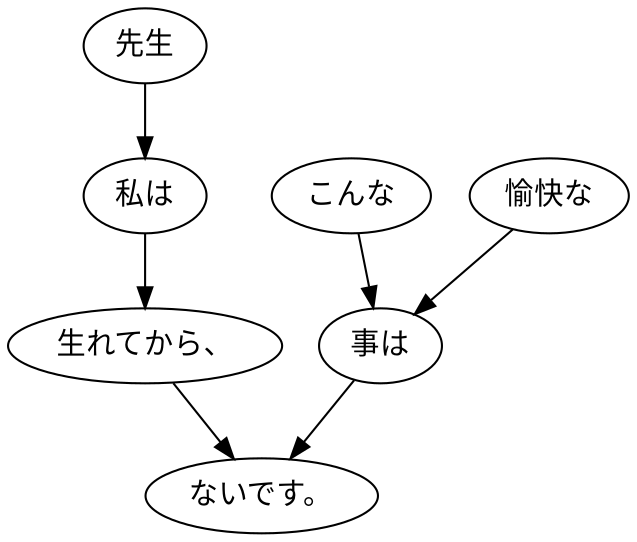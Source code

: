 digraph graph9083 {
	node0 [label="先生"];
	node1 [label="私は"];
	node2 [label="生れてから、"];
	node3 [label="こんな"];
	node4 [label="愉快な"];
	node5 [label="事は"];
	node6 [label="ないです。"];
	node0 -> node1;
	node1 -> node2;
	node2 -> node6;
	node3 -> node5;
	node4 -> node5;
	node5 -> node6;
}
